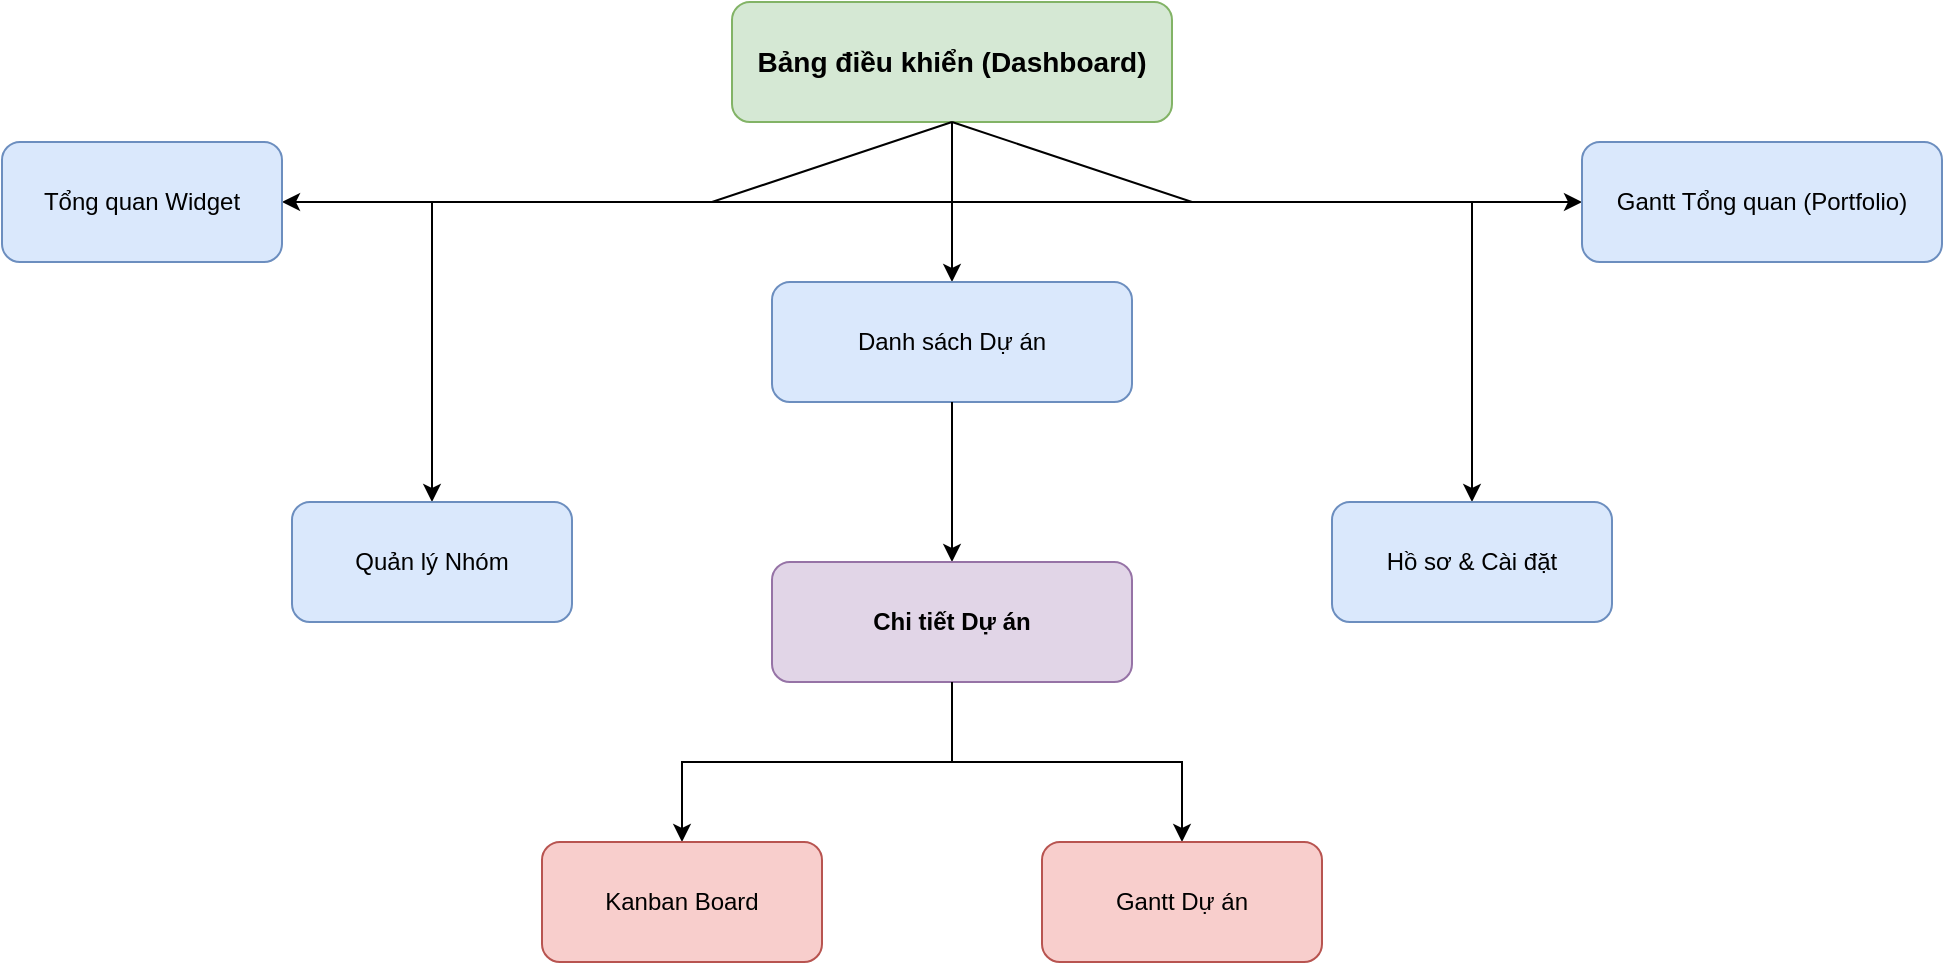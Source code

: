 <mxfile version="27.2.0" pages="2">
  <diagram name="Sitemap - After Login" id="diagram-2">
    <mxGraphModel dx="1384" dy="804" grid="1" gridSize="10" guides="1" tooltips="1" connect="1" arrows="1" fold="1" page="1" pageScale="1" pageWidth="1169" pageHeight="1654" math="0" shadow="0">
      <root>
        <mxCell id="0" />
        <mxCell id="1" parent="0" />
        <mxCell id="2" value="Bảng điều khiển (Dashboard)" style="rounded=1;whiteSpace=wrap;html=1;fillColor=#d5e8d4;strokeColor=#82b366;fontStyle=1;fontSize=14;" parent="1" vertex="1">
          <mxGeometry x="475" y="40" width="220" height="60" as="geometry" />
        </mxCell>
        <mxCell id="3" value="" style="endArrow=classic;html=1;rounded=0;exitX=0.5;exitY=1;exitDx=0;exitDy=0;" parent="1" source="2" target="4" edge="1">
          <mxGeometry width="50" height="50" relative="1" as="geometry">
            <mxPoint x="585" y="110" as="sourcePoint" />
            <mxPoint x="295" y="180" as="targetPoint" />
            <Array as="points">
              <mxPoint x="585" y="140" />
              <mxPoint x="295" y="140" />
            </Array>
          </mxGeometry>
        </mxCell>
        <mxCell id="4" value="Tổng quan Widget" style="rounded=1;whiteSpace=wrap;html=1;fillColor=#dae8fc;strokeColor=#6c8ebf;" parent="1" vertex="1">
          <mxGeometry x="110" y="110" width="140" height="60" as="geometry" />
        </mxCell>
        <mxCell id="5" value="" style="endArrow=classic;html=1;rounded=0;exitX=0.5;exitY=1;exitDx=0;exitDy=0;" parent="1" source="2" target="6" edge="1">
          <mxGeometry width="50" height="50" relative="1" as="geometry">
            <mxPoint x="595" y="110" as="sourcePoint" />
            <mxPoint x="585" y="180" as="targetPoint" />
          </mxGeometry>
        </mxCell>
        <mxCell id="6" value="Danh sách Dự án" style="rounded=1;whiteSpace=wrap;html=1;fillColor=#dae8fc;strokeColor=#6c8ebf;" parent="1" vertex="1">
          <mxGeometry x="495" y="180" width="180" height="60" as="geometry" />
        </mxCell>
        <mxCell id="7" value="" style="endArrow=classic;html=1;rounded=0;exitX=0.5;exitY=1;exitDx=0;exitDy=0;" parent="1" source="2" target="8" edge="1">
          <mxGeometry width="50" height="50" relative="1" as="geometry">
            <mxPoint x="595" y="110" as="sourcePoint" />
            <mxPoint x="865" y="180" as="targetPoint" />
            <Array as="points">
              <mxPoint x="585" y="140" />
              <mxPoint x="865" y="140" />
            </Array>
          </mxGeometry>
        </mxCell>
        <mxCell id="8" value="Gantt Tổng quan (Portfolio)" style="rounded=1;whiteSpace=wrap;html=1;fillColor=#dae8fc;strokeColor=#6c8ebf;" parent="1" vertex="1">
          <mxGeometry x="900" y="110" width="180" height="60" as="geometry" />
        </mxCell>
        <mxCell id="9" value="" style="endArrow=classic;html=1;rounded=0;exitX=0.5;exitY=1;exitDx=0;exitDy=0;" parent="1" source="6" target="10" edge="1">
          <mxGeometry width="50" height="50" relative="1" as="geometry">
            <mxPoint x="585" y="250" as="sourcePoint" />
            <mxPoint x="585" y="320" as="targetPoint" />
          </mxGeometry>
        </mxCell>
        <mxCell id="10" value="Chi tiết Dự án" style="rounded=1;whiteSpace=wrap;html=1;fillColor=#e1d5e7;strokeColor=#9673a6;fontStyle=1;" parent="1" vertex="1">
          <mxGeometry x="495" y="320" width="180" height="60" as="geometry" />
        </mxCell>
        <mxCell id="11" value="" style="endArrow=classic;html=1;rounded=0;exitX=0.5;exitY=1;exitDx=0;exitDy=0;" parent="1" source="10" target="12" edge="1">
          <mxGeometry width="50" height="50" relative="1" as="geometry">
            <mxPoint x="585" y="390" as="sourcePoint" />
            <mxPoint x="450" y="460" as="targetPoint" />
            <Array as="points">
              <mxPoint x="585" y="420" />
              <mxPoint x="450" y="420" />
            </Array>
          </mxGeometry>
        </mxCell>
        <mxCell id="12" value="Kanban Board" style="rounded=1;whiteSpace=wrap;html=1;fillColor=#f8cecc;strokeColor=#b85450;" parent="1" vertex="1">
          <mxGeometry x="380" y="460" width="140" height="60" as="geometry" />
        </mxCell>
        <mxCell id="13" value="" style="endArrow=classic;html=1;rounded=0;exitX=0.5;exitY=1;exitDx=0;exitDy=0;" parent="1" source="10" target="14" edge="1">
          <mxGeometry width="50" height="50" relative="1" as="geometry">
            <mxPoint x="595" y="390" as="sourcePoint" />
            <mxPoint x="700" y="460" as="targetPoint" />
            <Array as="points">
              <mxPoint x="585" y="420" />
              <mxPoint x="700" y="420" />
            </Array>
          </mxGeometry>
        </mxCell>
        <mxCell id="14" value="Gantt Dự án" style="rounded=1;whiteSpace=wrap;html=1;fillColor=#f8cecc;strokeColor=#b85450;" parent="1" vertex="1">
          <mxGeometry x="630" y="460" width="140" height="60" as="geometry" />
        </mxCell>
        <mxCell id="15" value="" style="endArrow=classic;html=1;rounded=0;exitX=0.5;exitY=1;exitDx=0;exitDy=0;" parent="1" source="2" target="16" edge="1">
          <mxGeometry width="50" height="50" relative="1" as="geometry">
            <mxPoint x="465" y="110" as="sourcePoint" />
            <mxPoint x="325" y="290" as="targetPoint" />
            <Array as="points">
              <mxPoint x="465" y="140" />
              <mxPoint x="325" y="140" />
              <mxPoint x="325" y="290" />
            </Array>
          </mxGeometry>
        </mxCell>
        <mxCell id="16" value="Quản lý Nhóm" style="rounded=1;whiteSpace=wrap;html=1;fillColor=#dae8fc;strokeColor=#6c8ebf;" parent="1" vertex="1">
          <mxGeometry x="255" y="290" width="140" height="60" as="geometry" />
        </mxCell>
        <mxCell id="17" value="" style="endArrow=classic;html=1;rounded=0;exitX=0.5;exitY=1;exitDx=0;exitDy=0;" parent="1" source="2" target="18" edge="1">
          <mxGeometry width="50" height="50" relative="1" as="geometry">
            <mxPoint x="705" y="110" as="sourcePoint" />
            <mxPoint x="845" y="290" as="targetPoint" />
            <Array as="points">
              <mxPoint x="705" y="140" />
              <mxPoint x="845" y="140" />
              <mxPoint x="845" y="290" />
            </Array>
          </mxGeometry>
        </mxCell>
        <mxCell id="18" value="Hồ sơ &amp; Cài đặt" style="rounded=1;whiteSpace=wrap;html=1;fillColor=#dae8fc;strokeColor=#6c8ebf;" parent="1" vertex="1">
          <mxGeometry x="775" y="290" width="140" height="60" as="geometry" />
        </mxCell>
      </root>
    </mxGraphModel>
  </diagram>
  <diagram id="ADgOnftho4uEVasHTw9z" name="Trang-2">
    <mxGraphModel dx="692" dy="402" grid="0" gridSize="8" guides="1" tooltips="1" connect="1" arrows="1" fold="1" page="0" pageScale="1" pageWidth="900" pageHeight="1600" math="0" shadow="0">
      <root>
        <mxCell id="0" />
        <mxCell id="1" parent="0" />
      </root>
    </mxGraphModel>
  </diagram>
</mxfile>
